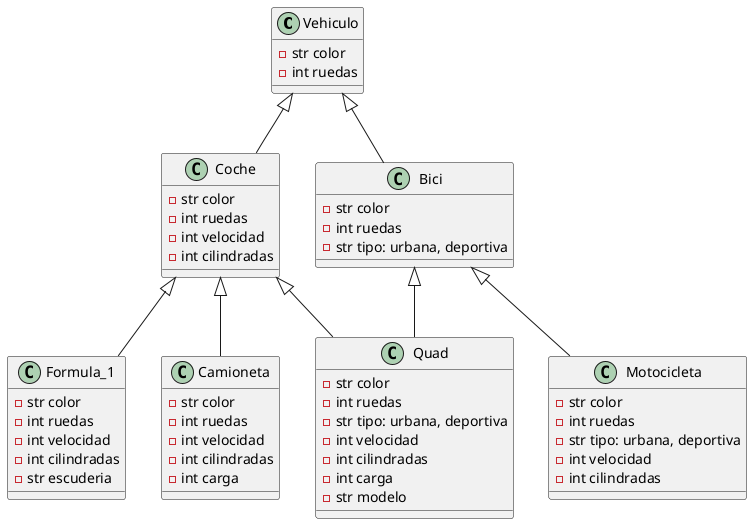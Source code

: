 @startuml
class Vehiculo {
    -str color
    -int ruedas
}
class Coche {
    -str color
    -int ruedas
    -int velocidad
    -int cilindradas
}
class Formula_1 {
    -str color
    -int ruedas
    -int velocidad
    -int cilindradas
    -str escuderia
}
class Camioneta {
    -str color
    -int ruedas
    -int velocidad
    -int cilindradas
    -int carga
}
class Bici {
    -str color
    -int ruedas
    -str tipo: urbana, deportiva
}
class Motocicleta {
    -str color
    -int ruedas
    -str tipo: urbana, deportiva
    -int velocidad
    -int cilindradas
}
class Quad {
    -str color
    -int ruedas
    -str tipo: urbana, deportiva
    -int velocidad
    -int cilindradas
    -int carga
    -str modelo
}

Vehiculo <|-- Coche
Coche <|-- Formula_1
Coche <|-- Camioneta
Coche <|-- Quad
Vehiculo <|-- Bici
Bici <|-- Motocicleta
Bici <|-- Quad
@enduml
